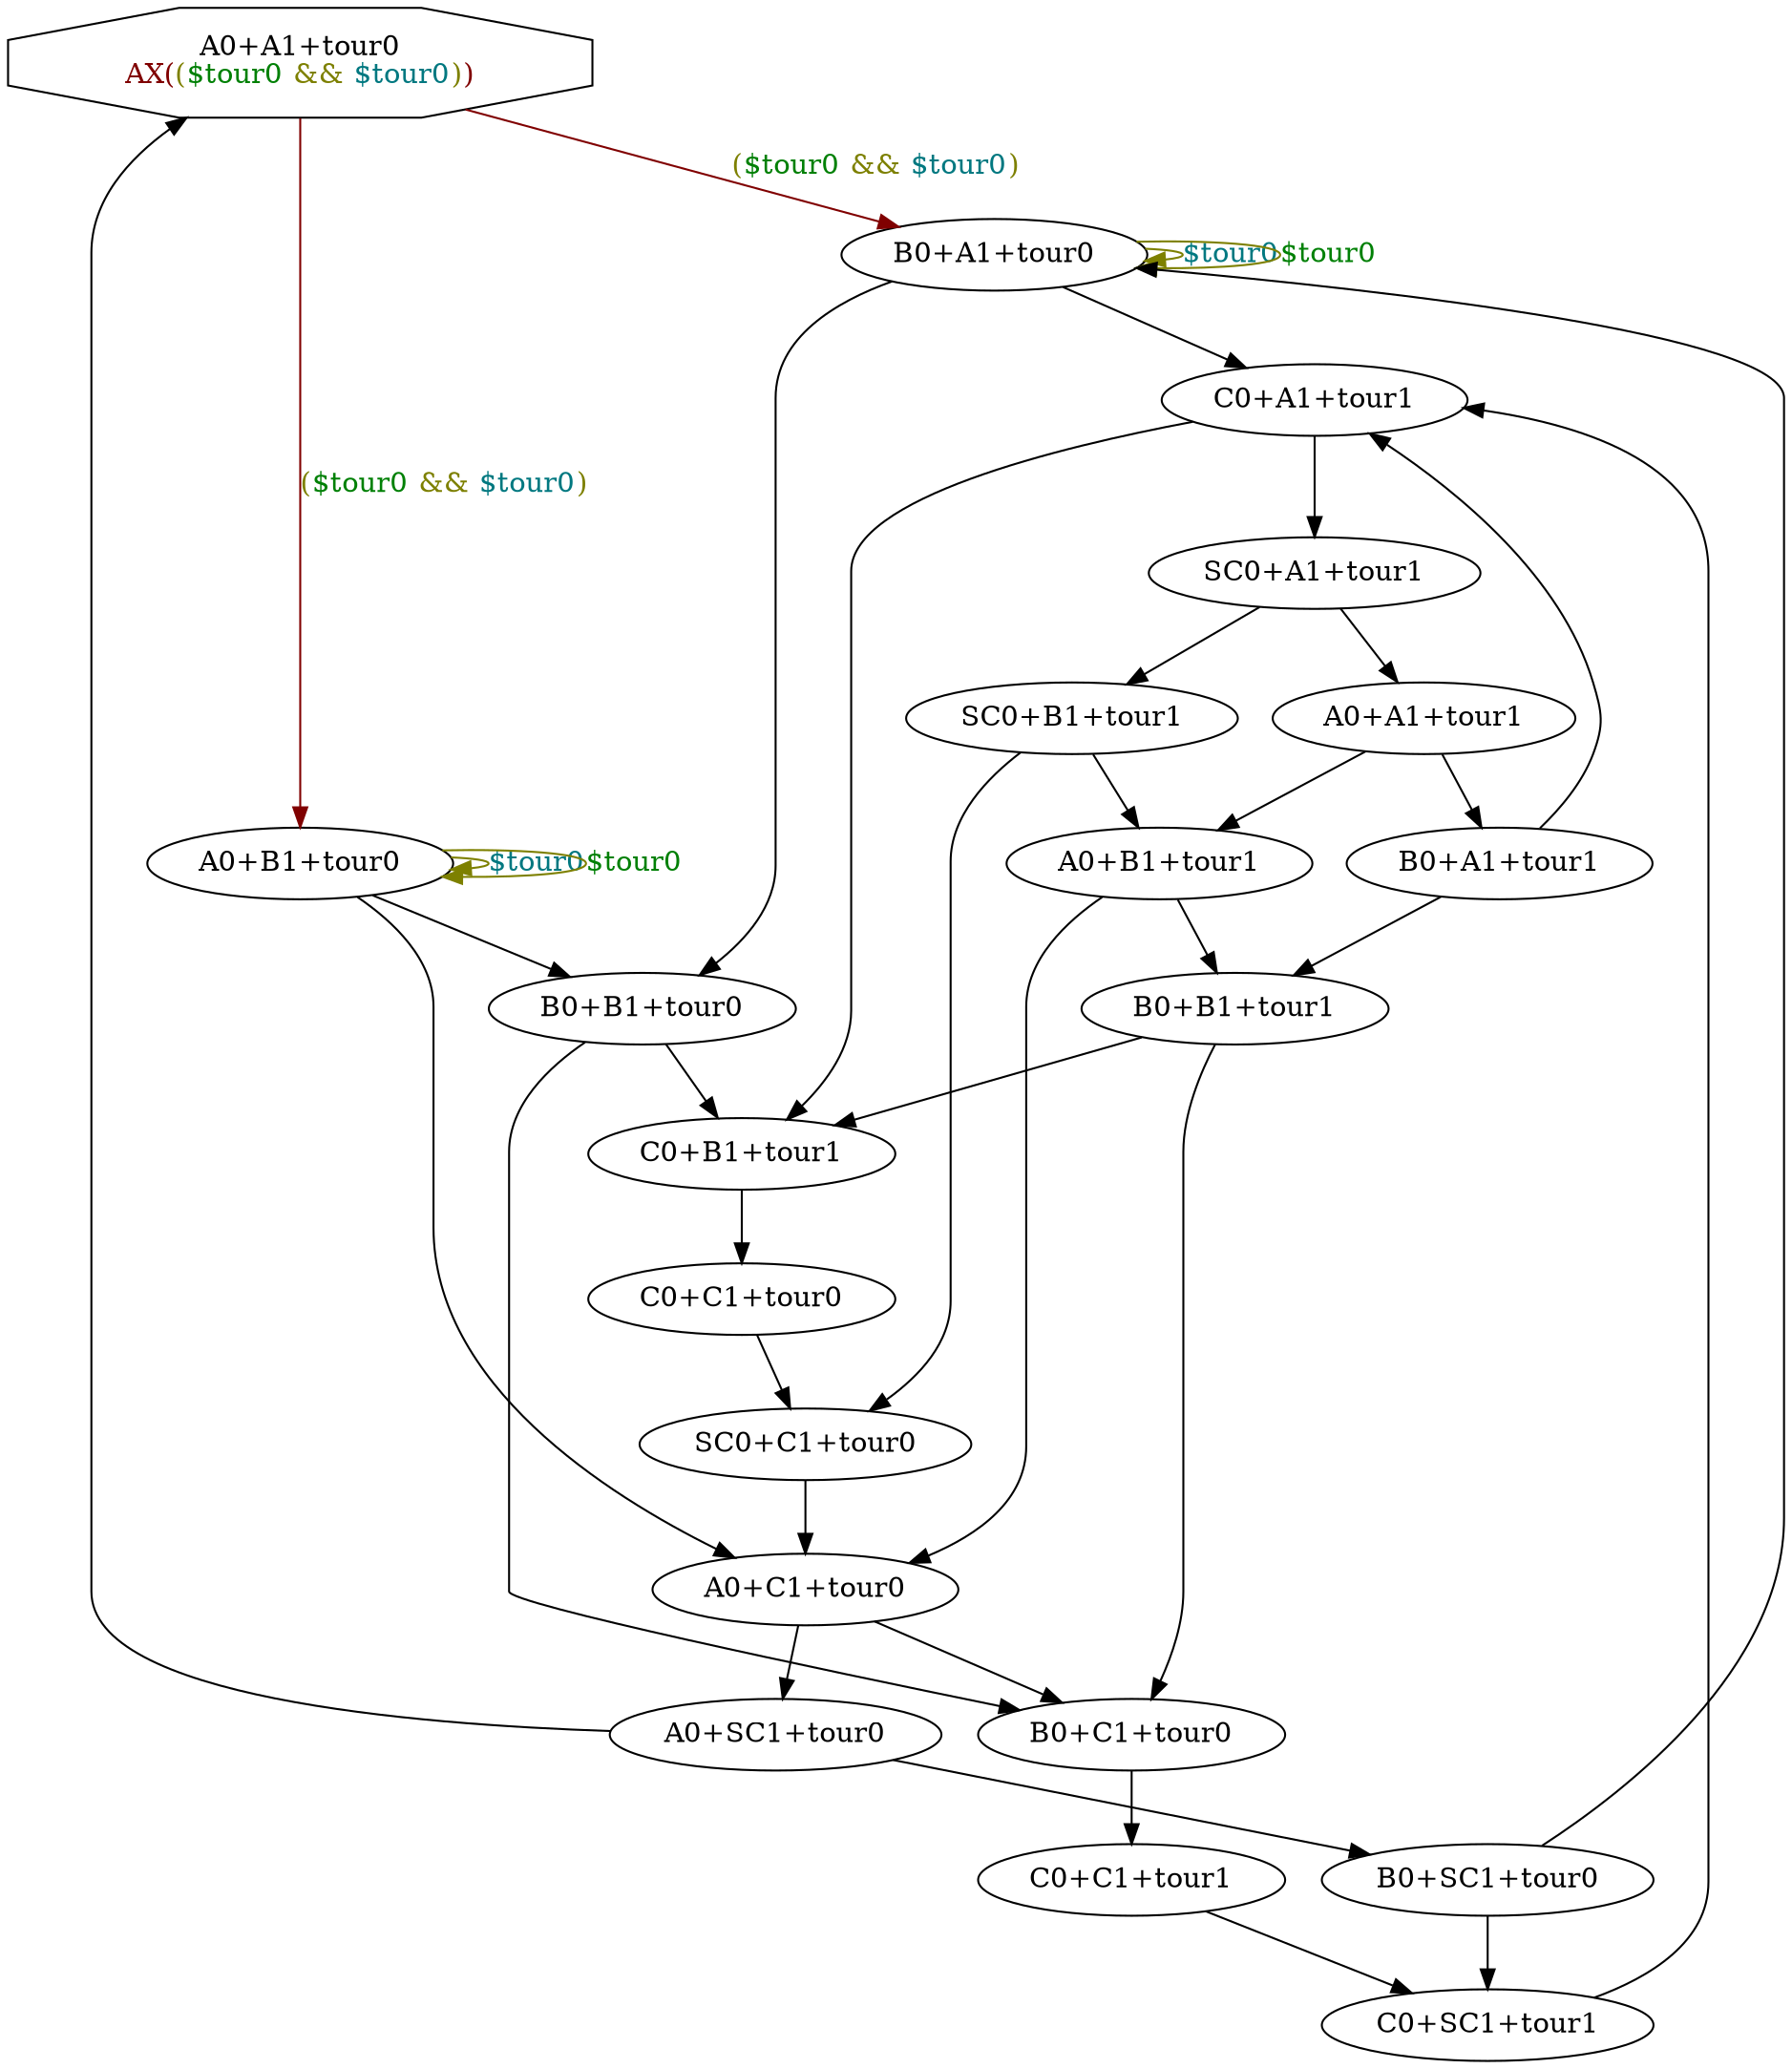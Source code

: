 digraph system {
N0 [label=<A0+A1+tour0<BR/><FONT COLOR="0.0 1 0.5">AX(<FONT COLOR="0.17 1 0.5">(<FONT COLOR="0.34 1 0.5">$tour0</FONT> &amp;&amp; <FONT COLOR="0.51 1 0.5">$tour0</FONT>)</FONT>)</FONT>>,shape=octagon]
N1 [label=<B0+A1+tour0>]
N2 [label=<C0+A1+tour1>]
N3 [label=<SC0+A1+tour1>]
N4 [label=<A0+A1+tour1>]
N5 [label=<B0+A1+tour1>]
N6 [label=<B0+B1+tour1>]
N7 [label=<C0+B1+tour1>]
N8 [label=<C0+C1+tour0>]
N9 [label=<SC0+C1+tour0>]
N10 [label=<A0+C1+tour0>]
N11 [label=<B0+C1+tour0>]
N12 [label=<C0+C1+tour1>]
N13 [label=<C0+SC1+tour1>]
N14 [label=<A0+SC1+tour0>]
N15 [label=<B0+SC1+tour0>]
N16 [label=<A0+B1+tour1>]
N17 [label=<SC0+B1+tour1>]
N18 [label=<B0+B1+tour0>]
N19 [label=<A0+B1+tour0>]
N1 -> N2
N1 -> N18
N2 -> N3
N2 -> N7
N3 -> N4
N3 -> N17
N4 -> N5
N4 -> N16
N5 -> N2
N5 -> N6
N6 -> N7
N6 -> N11
N7 -> N8
N8 -> N9
N9 -> N10
N10 -> N11
N10 -> N14
N11 -> N12
N12 -> N13
N13 -> N2
N14 -> N15
N14 -> N0
N15 -> N13
N15 -> N1
N16 -> N6
N16 -> N10
N17 -> N16
N17 -> N9
N18 -> N7
N18 -> N11
N19 -> N18
N19 -> N10
N0 -> N1 [color="0.0 1 0.5",label=<<FONT COLOR="0.17 1 0.5">(<FONT COLOR="0.34 1 0.5">$tour0</FONT> &amp;&amp; <FONT COLOR="0.51 1 0.5">$tour0</FONT>)</FONT>>]
N0 -> N19 [color="0.0 1 0.5",label=<<FONT COLOR="0.17 1 0.5">(<FONT COLOR="0.34 1 0.5">$tour0</FONT> &amp;&amp; <FONT COLOR="0.51 1 0.5">$tour0</FONT>)</FONT>>]
N1 -> N1 [color="0.17 1 0.5",label=<<FONT COLOR="0.51 1 0.5">$tour0</FONT>>]
N19 -> N19 [color="0.17 1 0.5",label=<<FONT COLOR="0.51 1 0.5">$tour0</FONT>>]
N1 -> N1 [color="0.17 1 0.5",label=<<FONT COLOR="0.34 1 0.5">$tour0</FONT>>]
N19 -> N19 [color="0.17 1 0.5",label=<<FONT COLOR="0.34 1 0.5">$tour0</FONT>>]
}
